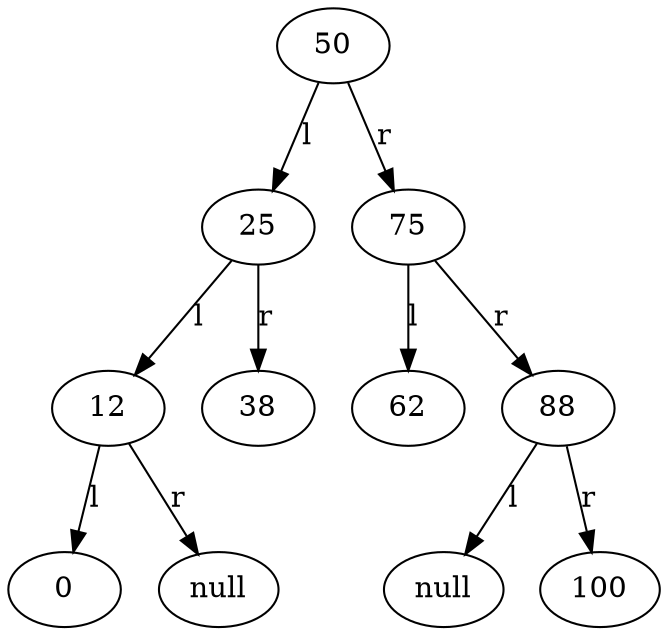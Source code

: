 digraph tree1 {
	//nodes
	50
	25
	75
	12
	38
	62
	88
	0
	right12 [label = "null"]
	left88 [label = "null"]
	100
	//edges
	
	50 -> 25 [label="l"]
	50 -> 75 [label="r"]
	
	25 -> 12 [label="l"]
	25 -> 38 [label="r"]
	75 -> 62 [label="l"]
	75 -> 88 [label="r"]
	
	12 -> 0 [label="l"]
	12 -> right12 [label="r"]
	
	88 -> left88 [label="l"]
	88 -> 100 [label="r"]
}